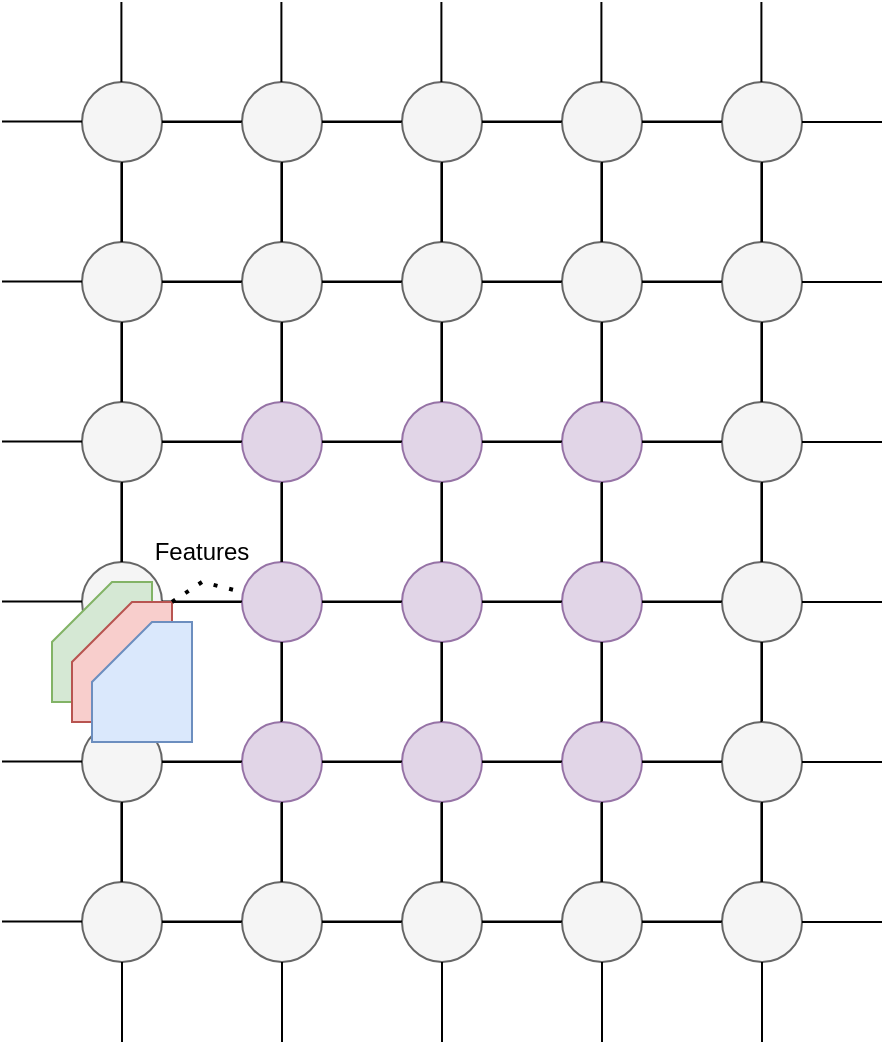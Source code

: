 <mxfile version="20.6.0" type="device"><diagram id="xL9RM4DqkW1fdUBZuZkm" name="Page-1"><mxGraphModel dx="579" dy="337" grid="1" gridSize="10" guides="1" tooltips="1" connect="1" arrows="1" fold="1" page="1" pageScale="1" pageWidth="827" pageHeight="1169" math="0" shadow="0"><root><mxCell id="0"/><mxCell id="1" parent="0"/><mxCell id="erDFAnslm-GCnfeLbw8l-1" value="" style="ellipse;whiteSpace=wrap;html=1;fillColor=#f5f5f5;fontColor=#333333;strokeColor=#666666;" vertex="1" parent="1"><mxGeometry x="280" y="360" width="40" height="40" as="geometry"/></mxCell><mxCell id="erDFAnslm-GCnfeLbw8l-7" value="" style="endArrow=none;html=1;rounded=0;exitX=1;exitY=0.5;exitDx=0;exitDy=0;entryX=0;entryY=0.5;entryDx=0;entryDy=0;" edge="1" parent="1" source="erDFAnslm-GCnfeLbw8l-1"><mxGeometry width="50" height="50" relative="1" as="geometry"><mxPoint x="330" y="390" as="sourcePoint"/><mxPoint x="360" y="380" as="targetPoint"/></mxGeometry></mxCell><mxCell id="erDFAnslm-GCnfeLbw8l-9" value="" style="endArrow=none;html=1;rounded=0;exitX=1;exitY=0.5;exitDx=0;exitDy=0;entryX=0;entryY=0.5;entryDx=0;entryDy=0;" edge="1" parent="1"><mxGeometry width="50" height="50" relative="1" as="geometry"><mxPoint x="240.0" y="379.7" as="sourcePoint"/><mxPoint x="280" y="379.7" as="targetPoint"/></mxGeometry></mxCell><mxCell id="erDFAnslm-GCnfeLbw8l-10" value="" style="endArrow=none;html=1;rounded=0;exitX=1;exitY=0.5;exitDx=0;exitDy=0;" edge="1" parent="1"><mxGeometry width="50" height="50" relative="1" as="geometry"><mxPoint x="300.0" y="400" as="sourcePoint"/><mxPoint x="300" y="440" as="targetPoint"/></mxGeometry></mxCell><mxCell id="erDFAnslm-GCnfeLbw8l-11" value="" style="endArrow=none;html=1;rounded=0;exitX=1;exitY=0.5;exitDx=0;exitDy=0;" edge="1" parent="1"><mxGeometry width="50" height="50" relative="1" as="geometry"><mxPoint x="299.7" y="320" as="sourcePoint"/><mxPoint x="299.7" y="360" as="targetPoint"/></mxGeometry></mxCell><mxCell id="erDFAnslm-GCnfeLbw8l-13" value="" style="ellipse;whiteSpace=wrap;html=1;fillColor=#e1d5e7;strokeColor=#9673a6;" vertex="1" parent="1"><mxGeometry x="360" y="360" width="40" height="40" as="geometry"/></mxCell><mxCell id="erDFAnslm-GCnfeLbw8l-14" value="" style="endArrow=none;html=1;rounded=0;exitX=1;exitY=0.5;exitDx=0;exitDy=0;entryX=0;entryY=0.5;entryDx=0;entryDy=0;" edge="1" parent="1" source="erDFAnslm-GCnfeLbw8l-13"><mxGeometry width="50" height="50" relative="1" as="geometry"><mxPoint x="410" y="390" as="sourcePoint"/><mxPoint x="440" y="380" as="targetPoint"/></mxGeometry></mxCell><mxCell id="erDFAnslm-GCnfeLbw8l-15" value="" style="endArrow=none;html=1;rounded=0;exitX=1;exitY=0.5;exitDx=0;exitDy=0;entryX=0;entryY=0.5;entryDx=0;entryDy=0;" edge="1" parent="1"><mxGeometry width="50" height="50" relative="1" as="geometry"><mxPoint x="320.0" y="379.7" as="sourcePoint"/><mxPoint x="360" y="379.7" as="targetPoint"/></mxGeometry></mxCell><mxCell id="erDFAnslm-GCnfeLbw8l-16" value="" style="endArrow=none;html=1;rounded=0;exitX=1;exitY=0.5;exitDx=0;exitDy=0;" edge="1" parent="1"><mxGeometry width="50" height="50" relative="1" as="geometry"><mxPoint x="380.0" y="400" as="sourcePoint"/><mxPoint x="380" y="440" as="targetPoint"/></mxGeometry></mxCell><mxCell id="erDFAnslm-GCnfeLbw8l-17" value="" style="endArrow=none;html=1;rounded=0;exitX=1;exitY=0.5;exitDx=0;exitDy=0;" edge="1" parent="1"><mxGeometry width="50" height="50" relative="1" as="geometry"><mxPoint x="379.7" y="320" as="sourcePoint"/><mxPoint x="379.7" y="360" as="targetPoint"/></mxGeometry></mxCell><mxCell id="erDFAnslm-GCnfeLbw8l-18" value="" style="ellipse;whiteSpace=wrap;html=1;fillColor=#e1d5e7;strokeColor=#9673a6;" vertex="1" parent="1"><mxGeometry x="440" y="360" width="40" height="40" as="geometry"/></mxCell><mxCell id="erDFAnslm-GCnfeLbw8l-19" value="" style="endArrow=none;html=1;rounded=0;exitX=1;exitY=0.5;exitDx=0;exitDy=0;entryX=0;entryY=0.5;entryDx=0;entryDy=0;" edge="1" parent="1" source="erDFAnslm-GCnfeLbw8l-18"><mxGeometry width="50" height="50" relative="1" as="geometry"><mxPoint x="490" y="390" as="sourcePoint"/><mxPoint x="520" y="380" as="targetPoint"/></mxGeometry></mxCell><mxCell id="erDFAnslm-GCnfeLbw8l-20" value="" style="endArrow=none;html=1;rounded=0;exitX=1;exitY=0.5;exitDx=0;exitDy=0;entryX=0;entryY=0.5;entryDx=0;entryDy=0;" edge="1" parent="1"><mxGeometry width="50" height="50" relative="1" as="geometry"><mxPoint x="400.0" y="379.7" as="sourcePoint"/><mxPoint x="440" y="379.7" as="targetPoint"/></mxGeometry></mxCell><mxCell id="erDFAnslm-GCnfeLbw8l-21" value="" style="endArrow=none;html=1;rounded=0;exitX=1;exitY=0.5;exitDx=0;exitDy=0;" edge="1" parent="1"><mxGeometry width="50" height="50" relative="1" as="geometry"><mxPoint x="460.0" y="400" as="sourcePoint"/><mxPoint x="460" y="440" as="targetPoint"/></mxGeometry></mxCell><mxCell id="erDFAnslm-GCnfeLbw8l-22" value="" style="endArrow=none;html=1;rounded=0;exitX=1;exitY=0.5;exitDx=0;exitDy=0;" edge="1" parent="1"><mxGeometry width="50" height="50" relative="1" as="geometry"><mxPoint x="459.7" y="320" as="sourcePoint"/><mxPoint x="459.7" y="360" as="targetPoint"/></mxGeometry></mxCell><mxCell id="erDFAnslm-GCnfeLbw8l-23" value="" style="ellipse;whiteSpace=wrap;html=1;fillColor=#e1d5e7;strokeColor=#9673a6;" vertex="1" parent="1"><mxGeometry x="520" y="360" width="40" height="40" as="geometry"/></mxCell><mxCell id="erDFAnslm-GCnfeLbw8l-24" value="" style="endArrow=none;html=1;rounded=0;exitX=1;exitY=0.5;exitDx=0;exitDy=0;entryX=0;entryY=0.5;entryDx=0;entryDy=0;" edge="1" parent="1" source="erDFAnslm-GCnfeLbw8l-23"><mxGeometry width="50" height="50" relative="1" as="geometry"><mxPoint x="570" y="390" as="sourcePoint"/><mxPoint x="600" y="380" as="targetPoint"/></mxGeometry></mxCell><mxCell id="erDFAnslm-GCnfeLbw8l-25" value="" style="endArrow=none;html=1;rounded=0;exitX=1;exitY=0.5;exitDx=0;exitDy=0;entryX=0;entryY=0.5;entryDx=0;entryDy=0;" edge="1" parent="1"><mxGeometry width="50" height="50" relative="1" as="geometry"><mxPoint x="480.0" y="379.7" as="sourcePoint"/><mxPoint x="520" y="379.7" as="targetPoint"/></mxGeometry></mxCell><mxCell id="erDFAnslm-GCnfeLbw8l-26" value="" style="endArrow=none;html=1;rounded=0;exitX=1;exitY=0.5;exitDx=0;exitDy=0;" edge="1" parent="1"><mxGeometry width="50" height="50" relative="1" as="geometry"><mxPoint x="540.0" y="400" as="sourcePoint"/><mxPoint x="540" y="440" as="targetPoint"/></mxGeometry></mxCell><mxCell id="erDFAnslm-GCnfeLbw8l-27" value="" style="endArrow=none;html=1;rounded=0;exitX=1;exitY=0.5;exitDx=0;exitDy=0;" edge="1" parent="1"><mxGeometry width="50" height="50" relative="1" as="geometry"><mxPoint x="539.7" y="320" as="sourcePoint"/><mxPoint x="539.7" y="360" as="targetPoint"/></mxGeometry></mxCell><mxCell id="erDFAnslm-GCnfeLbw8l-28" value="" style="ellipse;whiteSpace=wrap;html=1;fillColor=#f5f5f5;fontColor=#333333;strokeColor=#666666;" vertex="1" parent="1"><mxGeometry x="600" y="360" width="40" height="40" as="geometry"/></mxCell><mxCell id="erDFAnslm-GCnfeLbw8l-29" value="" style="endArrow=none;html=1;rounded=0;exitX=1;exitY=0.5;exitDx=0;exitDy=0;entryX=0;entryY=0.5;entryDx=0;entryDy=0;" edge="1" parent="1" source="erDFAnslm-GCnfeLbw8l-28"><mxGeometry width="50" height="50" relative="1" as="geometry"><mxPoint x="650" y="390" as="sourcePoint"/><mxPoint x="680" y="380" as="targetPoint"/></mxGeometry></mxCell><mxCell id="erDFAnslm-GCnfeLbw8l-30" value="" style="endArrow=none;html=1;rounded=0;exitX=1;exitY=0.5;exitDx=0;exitDy=0;entryX=0;entryY=0.5;entryDx=0;entryDy=0;" edge="1" parent="1"><mxGeometry width="50" height="50" relative="1" as="geometry"><mxPoint x="560.0" y="379.7" as="sourcePoint"/><mxPoint x="600" y="379.7" as="targetPoint"/></mxGeometry></mxCell><mxCell id="erDFAnslm-GCnfeLbw8l-31" value="" style="endArrow=none;html=1;rounded=0;exitX=1;exitY=0.5;exitDx=0;exitDy=0;" edge="1" parent="1"><mxGeometry width="50" height="50" relative="1" as="geometry"><mxPoint x="620.0" y="400" as="sourcePoint"/><mxPoint x="620" y="440" as="targetPoint"/></mxGeometry></mxCell><mxCell id="erDFAnslm-GCnfeLbw8l-32" value="" style="endArrow=none;html=1;rounded=0;exitX=1;exitY=0.5;exitDx=0;exitDy=0;" edge="1" parent="1"><mxGeometry width="50" height="50" relative="1" as="geometry"><mxPoint x="619.7" y="320" as="sourcePoint"/><mxPoint x="619.7" y="360" as="targetPoint"/></mxGeometry></mxCell><mxCell id="erDFAnslm-GCnfeLbw8l-33" value="" style="ellipse;whiteSpace=wrap;html=1;fillColor=#f5f5f5;fontColor=#333333;strokeColor=#666666;" vertex="1" parent="1"><mxGeometry x="280" y="280" width="40" height="40" as="geometry"/></mxCell><mxCell id="erDFAnslm-GCnfeLbw8l-34" value="" style="endArrow=none;html=1;rounded=0;exitX=1;exitY=0.5;exitDx=0;exitDy=0;entryX=0;entryY=0.5;entryDx=0;entryDy=0;" edge="1" parent="1" source="erDFAnslm-GCnfeLbw8l-33"><mxGeometry width="50" height="50" relative="1" as="geometry"><mxPoint x="330" y="310" as="sourcePoint"/><mxPoint x="360" y="300" as="targetPoint"/></mxGeometry></mxCell><mxCell id="erDFAnslm-GCnfeLbw8l-35" value="" style="endArrow=none;html=1;rounded=0;exitX=1;exitY=0.5;exitDx=0;exitDy=0;entryX=0;entryY=0.5;entryDx=0;entryDy=0;" edge="1" parent="1"><mxGeometry width="50" height="50" relative="1" as="geometry"><mxPoint x="240.0" y="299.7" as="sourcePoint"/><mxPoint x="280" y="299.7" as="targetPoint"/></mxGeometry></mxCell><mxCell id="erDFAnslm-GCnfeLbw8l-36" value="" style="endArrow=none;html=1;rounded=0;exitX=1;exitY=0.5;exitDx=0;exitDy=0;" edge="1" parent="1"><mxGeometry width="50" height="50" relative="1" as="geometry"><mxPoint x="300.0" y="320" as="sourcePoint"/><mxPoint x="300" y="360" as="targetPoint"/></mxGeometry></mxCell><mxCell id="erDFAnslm-GCnfeLbw8l-37" value="" style="endArrow=none;html=1;rounded=0;exitX=1;exitY=0.5;exitDx=0;exitDy=0;" edge="1" parent="1"><mxGeometry width="50" height="50" relative="1" as="geometry"><mxPoint x="299.7" y="240" as="sourcePoint"/><mxPoint x="299.7" y="280" as="targetPoint"/></mxGeometry></mxCell><mxCell id="erDFAnslm-GCnfeLbw8l-38" value="" style="ellipse;whiteSpace=wrap;html=1;fillColor=#e1d5e7;strokeColor=#9673a6;" vertex="1" parent="1"><mxGeometry x="360" y="280" width="40" height="40" as="geometry"/></mxCell><mxCell id="erDFAnslm-GCnfeLbw8l-39" value="" style="endArrow=none;html=1;rounded=0;exitX=1;exitY=0.5;exitDx=0;exitDy=0;entryX=0;entryY=0.5;entryDx=0;entryDy=0;" edge="1" parent="1" source="erDFAnslm-GCnfeLbw8l-38"><mxGeometry width="50" height="50" relative="1" as="geometry"><mxPoint x="410" y="310" as="sourcePoint"/><mxPoint x="440" y="300" as="targetPoint"/></mxGeometry></mxCell><mxCell id="erDFAnslm-GCnfeLbw8l-40" value="" style="endArrow=none;html=1;rounded=0;exitX=1;exitY=0.5;exitDx=0;exitDy=0;entryX=0;entryY=0.5;entryDx=0;entryDy=0;" edge="1" parent="1"><mxGeometry width="50" height="50" relative="1" as="geometry"><mxPoint x="320.0" y="299.7" as="sourcePoint"/><mxPoint x="360" y="299.7" as="targetPoint"/></mxGeometry></mxCell><mxCell id="erDFAnslm-GCnfeLbw8l-41" value="" style="endArrow=none;html=1;rounded=0;exitX=1;exitY=0.5;exitDx=0;exitDy=0;" edge="1" parent="1"><mxGeometry width="50" height="50" relative="1" as="geometry"><mxPoint x="380.0" y="320" as="sourcePoint"/><mxPoint x="380" y="360" as="targetPoint"/></mxGeometry></mxCell><mxCell id="erDFAnslm-GCnfeLbw8l-42" value="" style="endArrow=none;html=1;rounded=0;exitX=1;exitY=0.5;exitDx=0;exitDy=0;" edge="1" parent="1"><mxGeometry width="50" height="50" relative="1" as="geometry"><mxPoint x="379.7" y="240" as="sourcePoint"/><mxPoint x="379.7" y="280" as="targetPoint"/></mxGeometry></mxCell><mxCell id="erDFAnslm-GCnfeLbw8l-43" value="" style="ellipse;whiteSpace=wrap;html=1;fillColor=#e1d5e7;strokeColor=#9673a6;" vertex="1" parent="1"><mxGeometry x="440" y="280" width="40" height="40" as="geometry"/></mxCell><mxCell id="erDFAnslm-GCnfeLbw8l-44" value="" style="endArrow=none;html=1;rounded=0;exitX=1;exitY=0.5;exitDx=0;exitDy=0;entryX=0;entryY=0.5;entryDx=0;entryDy=0;" edge="1" parent="1" source="erDFAnslm-GCnfeLbw8l-43"><mxGeometry width="50" height="50" relative="1" as="geometry"><mxPoint x="490" y="310" as="sourcePoint"/><mxPoint x="520" y="300" as="targetPoint"/></mxGeometry></mxCell><mxCell id="erDFAnslm-GCnfeLbw8l-45" value="" style="endArrow=none;html=1;rounded=0;exitX=1;exitY=0.5;exitDx=0;exitDy=0;entryX=0;entryY=0.5;entryDx=0;entryDy=0;" edge="1" parent="1"><mxGeometry width="50" height="50" relative="1" as="geometry"><mxPoint x="400.0" y="299.7" as="sourcePoint"/><mxPoint x="440" y="299.7" as="targetPoint"/></mxGeometry></mxCell><mxCell id="erDFAnslm-GCnfeLbw8l-46" value="" style="endArrow=none;html=1;rounded=0;exitX=1;exitY=0.5;exitDx=0;exitDy=0;" edge="1" parent="1"><mxGeometry width="50" height="50" relative="1" as="geometry"><mxPoint x="460.0" y="320" as="sourcePoint"/><mxPoint x="460" y="360" as="targetPoint"/></mxGeometry></mxCell><mxCell id="erDFAnslm-GCnfeLbw8l-47" value="" style="endArrow=none;html=1;rounded=0;exitX=1;exitY=0.5;exitDx=0;exitDy=0;" edge="1" parent="1"><mxGeometry width="50" height="50" relative="1" as="geometry"><mxPoint x="459.7" y="240" as="sourcePoint"/><mxPoint x="459.7" y="280" as="targetPoint"/></mxGeometry></mxCell><mxCell id="erDFAnslm-GCnfeLbw8l-48" value="" style="ellipse;whiteSpace=wrap;html=1;fillColor=#e1d5e7;strokeColor=#9673a6;" vertex="1" parent="1"><mxGeometry x="520" y="280" width="40" height="40" as="geometry"/></mxCell><mxCell id="erDFAnslm-GCnfeLbw8l-49" value="" style="endArrow=none;html=1;rounded=0;exitX=1;exitY=0.5;exitDx=0;exitDy=0;entryX=0;entryY=0.5;entryDx=0;entryDy=0;" edge="1" parent="1" source="erDFAnslm-GCnfeLbw8l-48"><mxGeometry width="50" height="50" relative="1" as="geometry"><mxPoint x="570" y="310" as="sourcePoint"/><mxPoint x="600" y="300" as="targetPoint"/></mxGeometry></mxCell><mxCell id="erDFAnslm-GCnfeLbw8l-50" value="" style="endArrow=none;html=1;rounded=0;exitX=1;exitY=0.5;exitDx=0;exitDy=0;entryX=0;entryY=0.5;entryDx=0;entryDy=0;" edge="1" parent="1"><mxGeometry width="50" height="50" relative="1" as="geometry"><mxPoint x="480.0" y="299.7" as="sourcePoint"/><mxPoint x="520" y="299.7" as="targetPoint"/></mxGeometry></mxCell><mxCell id="erDFAnslm-GCnfeLbw8l-51" value="" style="endArrow=none;html=1;rounded=0;exitX=1;exitY=0.5;exitDx=0;exitDy=0;" edge="1" parent="1"><mxGeometry width="50" height="50" relative="1" as="geometry"><mxPoint x="540.0" y="320" as="sourcePoint"/><mxPoint x="540" y="360" as="targetPoint"/></mxGeometry></mxCell><mxCell id="erDFAnslm-GCnfeLbw8l-52" value="" style="endArrow=none;html=1;rounded=0;exitX=1;exitY=0.5;exitDx=0;exitDy=0;" edge="1" parent="1"><mxGeometry width="50" height="50" relative="1" as="geometry"><mxPoint x="539.7" y="240" as="sourcePoint"/><mxPoint x="539.7" y="280" as="targetPoint"/></mxGeometry></mxCell><mxCell id="erDFAnslm-GCnfeLbw8l-53" value="" style="ellipse;whiteSpace=wrap;html=1;fillColor=#f5f5f5;fontColor=#333333;strokeColor=#666666;" vertex="1" parent="1"><mxGeometry x="600" y="280" width="40" height="40" as="geometry"/></mxCell><mxCell id="erDFAnslm-GCnfeLbw8l-54" value="" style="endArrow=none;html=1;rounded=0;exitX=1;exitY=0.5;exitDx=0;exitDy=0;entryX=0;entryY=0.5;entryDx=0;entryDy=0;" edge="1" parent="1" source="erDFAnslm-GCnfeLbw8l-53"><mxGeometry width="50" height="50" relative="1" as="geometry"><mxPoint x="650" y="310" as="sourcePoint"/><mxPoint x="680" y="300" as="targetPoint"/></mxGeometry></mxCell><mxCell id="erDFAnslm-GCnfeLbw8l-55" value="" style="endArrow=none;html=1;rounded=0;exitX=1;exitY=0.5;exitDx=0;exitDy=0;entryX=0;entryY=0.5;entryDx=0;entryDy=0;" edge="1" parent="1"><mxGeometry width="50" height="50" relative="1" as="geometry"><mxPoint x="560.0" y="299.7" as="sourcePoint"/><mxPoint x="600" y="299.7" as="targetPoint"/></mxGeometry></mxCell><mxCell id="erDFAnslm-GCnfeLbw8l-56" value="" style="endArrow=none;html=1;rounded=0;exitX=1;exitY=0.5;exitDx=0;exitDy=0;" edge="1" parent="1"><mxGeometry width="50" height="50" relative="1" as="geometry"><mxPoint x="620.0" y="320" as="sourcePoint"/><mxPoint x="620" y="360" as="targetPoint"/></mxGeometry></mxCell><mxCell id="erDFAnslm-GCnfeLbw8l-57" value="" style="endArrow=none;html=1;rounded=0;exitX=1;exitY=0.5;exitDx=0;exitDy=0;" edge="1" parent="1"><mxGeometry width="50" height="50" relative="1" as="geometry"><mxPoint x="619.7" y="240" as="sourcePoint"/><mxPoint x="619.7" y="280" as="targetPoint"/></mxGeometry></mxCell><mxCell id="erDFAnslm-GCnfeLbw8l-107" value="" style="ellipse;whiteSpace=wrap;html=1;fillColor=#f5f5f5;fontColor=#333333;strokeColor=#666666;" vertex="1" parent="1"><mxGeometry x="280" y="200" width="40" height="40" as="geometry"/></mxCell><mxCell id="erDFAnslm-GCnfeLbw8l-108" value="" style="endArrow=none;html=1;rounded=0;exitX=1;exitY=0.5;exitDx=0;exitDy=0;entryX=0;entryY=0.5;entryDx=0;entryDy=0;" edge="1" parent="1" source="erDFAnslm-GCnfeLbw8l-107"><mxGeometry width="50" height="50" relative="1" as="geometry"><mxPoint x="330" y="230" as="sourcePoint"/><mxPoint x="360" y="220" as="targetPoint"/></mxGeometry></mxCell><mxCell id="erDFAnslm-GCnfeLbw8l-109" value="" style="endArrow=none;html=1;rounded=0;exitX=1;exitY=0.5;exitDx=0;exitDy=0;entryX=0;entryY=0.5;entryDx=0;entryDy=0;" edge="1" parent="1"><mxGeometry width="50" height="50" relative="1" as="geometry"><mxPoint x="240.0" y="219.7" as="sourcePoint"/><mxPoint x="280" y="219.7" as="targetPoint"/></mxGeometry></mxCell><mxCell id="erDFAnslm-GCnfeLbw8l-110" value="" style="endArrow=none;html=1;rounded=0;exitX=1;exitY=0.5;exitDx=0;exitDy=0;" edge="1" parent="1"><mxGeometry width="50" height="50" relative="1" as="geometry"><mxPoint x="300.0" y="240" as="sourcePoint"/><mxPoint x="300" y="280" as="targetPoint"/></mxGeometry></mxCell><mxCell id="erDFAnslm-GCnfeLbw8l-111" value="" style="endArrow=none;html=1;rounded=0;exitX=1;exitY=0.5;exitDx=0;exitDy=0;" edge="1" parent="1"><mxGeometry width="50" height="50" relative="1" as="geometry"><mxPoint x="299.7" y="160" as="sourcePoint"/><mxPoint x="299.7" y="200" as="targetPoint"/></mxGeometry></mxCell><mxCell id="erDFAnslm-GCnfeLbw8l-112" value="" style="ellipse;whiteSpace=wrap;html=1;fillColor=#f5f5f5;fontColor=#333333;strokeColor=#666666;" vertex="1" parent="1"><mxGeometry x="360" y="200" width="40" height="40" as="geometry"/></mxCell><mxCell id="erDFAnslm-GCnfeLbw8l-113" value="" style="endArrow=none;html=1;rounded=0;exitX=1;exitY=0.5;exitDx=0;exitDy=0;entryX=0;entryY=0.5;entryDx=0;entryDy=0;" edge="1" parent="1" source="erDFAnslm-GCnfeLbw8l-112"><mxGeometry width="50" height="50" relative="1" as="geometry"><mxPoint x="410" y="230" as="sourcePoint"/><mxPoint x="440" y="220" as="targetPoint"/></mxGeometry></mxCell><mxCell id="erDFAnslm-GCnfeLbw8l-114" value="" style="endArrow=none;html=1;rounded=0;exitX=1;exitY=0.5;exitDx=0;exitDy=0;entryX=0;entryY=0.5;entryDx=0;entryDy=0;" edge="1" parent="1"><mxGeometry width="50" height="50" relative="1" as="geometry"><mxPoint x="320.0" y="219.7" as="sourcePoint"/><mxPoint x="360" y="219.7" as="targetPoint"/></mxGeometry></mxCell><mxCell id="erDFAnslm-GCnfeLbw8l-115" value="" style="endArrow=none;html=1;rounded=0;exitX=1;exitY=0.5;exitDx=0;exitDy=0;" edge="1" parent="1"><mxGeometry width="50" height="50" relative="1" as="geometry"><mxPoint x="380.0" y="240" as="sourcePoint"/><mxPoint x="380" y="280" as="targetPoint"/></mxGeometry></mxCell><mxCell id="erDFAnslm-GCnfeLbw8l-116" value="" style="endArrow=none;html=1;rounded=0;exitX=1;exitY=0.5;exitDx=0;exitDy=0;" edge="1" parent="1"><mxGeometry width="50" height="50" relative="1" as="geometry"><mxPoint x="379.7" y="160" as="sourcePoint"/><mxPoint x="379.7" y="200" as="targetPoint"/></mxGeometry></mxCell><mxCell id="erDFAnslm-GCnfeLbw8l-117" value="" style="ellipse;whiteSpace=wrap;html=1;fillColor=#f5f5f5;fontColor=#333333;strokeColor=#666666;" vertex="1" parent="1"><mxGeometry x="440" y="200" width="40" height="40" as="geometry"/></mxCell><mxCell id="erDFAnslm-GCnfeLbw8l-118" value="" style="endArrow=none;html=1;rounded=0;exitX=1;exitY=0.5;exitDx=0;exitDy=0;entryX=0;entryY=0.5;entryDx=0;entryDy=0;" edge="1" parent="1" source="erDFAnslm-GCnfeLbw8l-117"><mxGeometry width="50" height="50" relative="1" as="geometry"><mxPoint x="490" y="230" as="sourcePoint"/><mxPoint x="520" y="220" as="targetPoint"/></mxGeometry></mxCell><mxCell id="erDFAnslm-GCnfeLbw8l-119" value="" style="endArrow=none;html=1;rounded=0;exitX=1;exitY=0.5;exitDx=0;exitDy=0;entryX=0;entryY=0.5;entryDx=0;entryDy=0;" edge="1" parent="1"><mxGeometry width="50" height="50" relative="1" as="geometry"><mxPoint x="400.0" y="219.7" as="sourcePoint"/><mxPoint x="440" y="219.7" as="targetPoint"/></mxGeometry></mxCell><mxCell id="erDFAnslm-GCnfeLbw8l-120" value="" style="endArrow=none;html=1;rounded=0;exitX=1;exitY=0.5;exitDx=0;exitDy=0;" edge="1" parent="1"><mxGeometry width="50" height="50" relative="1" as="geometry"><mxPoint x="460.0" y="240" as="sourcePoint"/><mxPoint x="460" y="280" as="targetPoint"/></mxGeometry></mxCell><mxCell id="erDFAnslm-GCnfeLbw8l-121" value="" style="endArrow=none;html=1;rounded=0;exitX=1;exitY=0.5;exitDx=0;exitDy=0;" edge="1" parent="1"><mxGeometry width="50" height="50" relative="1" as="geometry"><mxPoint x="459.7" y="160" as="sourcePoint"/><mxPoint x="459.7" y="200" as="targetPoint"/></mxGeometry></mxCell><mxCell id="erDFAnslm-GCnfeLbw8l-122" value="" style="ellipse;whiteSpace=wrap;html=1;fillColor=#f5f5f5;fontColor=#333333;strokeColor=#666666;" vertex="1" parent="1"><mxGeometry x="520" y="200" width="40" height="40" as="geometry"/></mxCell><mxCell id="erDFAnslm-GCnfeLbw8l-123" value="" style="endArrow=none;html=1;rounded=0;exitX=1;exitY=0.5;exitDx=0;exitDy=0;entryX=0;entryY=0.5;entryDx=0;entryDy=0;" edge="1" parent="1" source="erDFAnslm-GCnfeLbw8l-122"><mxGeometry width="50" height="50" relative="1" as="geometry"><mxPoint x="570" y="230" as="sourcePoint"/><mxPoint x="600" y="220" as="targetPoint"/></mxGeometry></mxCell><mxCell id="erDFAnslm-GCnfeLbw8l-124" value="" style="endArrow=none;html=1;rounded=0;exitX=1;exitY=0.5;exitDx=0;exitDy=0;entryX=0;entryY=0.5;entryDx=0;entryDy=0;" edge="1" parent="1"><mxGeometry width="50" height="50" relative="1" as="geometry"><mxPoint x="480.0" y="219.7" as="sourcePoint"/><mxPoint x="520" y="219.7" as="targetPoint"/></mxGeometry></mxCell><mxCell id="erDFAnslm-GCnfeLbw8l-125" value="" style="endArrow=none;html=1;rounded=0;exitX=1;exitY=0.5;exitDx=0;exitDy=0;" edge="1" parent="1"><mxGeometry width="50" height="50" relative="1" as="geometry"><mxPoint x="540.0" y="240" as="sourcePoint"/><mxPoint x="540" y="280" as="targetPoint"/></mxGeometry></mxCell><mxCell id="erDFAnslm-GCnfeLbw8l-126" value="" style="endArrow=none;html=1;rounded=0;exitX=1;exitY=0.5;exitDx=0;exitDy=0;" edge="1" parent="1"><mxGeometry width="50" height="50" relative="1" as="geometry"><mxPoint x="539.7" y="160" as="sourcePoint"/><mxPoint x="539.7" y="200" as="targetPoint"/></mxGeometry></mxCell><mxCell id="erDFAnslm-GCnfeLbw8l-127" value="" style="ellipse;whiteSpace=wrap;html=1;fillColor=#f5f5f5;fontColor=#333333;strokeColor=#666666;" vertex="1" parent="1"><mxGeometry x="600" y="200" width="40" height="40" as="geometry"/></mxCell><mxCell id="erDFAnslm-GCnfeLbw8l-128" value="" style="endArrow=none;html=1;rounded=0;exitX=1;exitY=0.5;exitDx=0;exitDy=0;entryX=0;entryY=0.5;entryDx=0;entryDy=0;" edge="1" parent="1" source="erDFAnslm-GCnfeLbw8l-127"><mxGeometry width="50" height="50" relative="1" as="geometry"><mxPoint x="650" y="230" as="sourcePoint"/><mxPoint x="680" y="220" as="targetPoint"/></mxGeometry></mxCell><mxCell id="erDFAnslm-GCnfeLbw8l-129" value="" style="endArrow=none;html=1;rounded=0;exitX=1;exitY=0.5;exitDx=0;exitDy=0;entryX=0;entryY=0.5;entryDx=0;entryDy=0;" edge="1" parent="1"><mxGeometry width="50" height="50" relative="1" as="geometry"><mxPoint x="560.0" y="219.7" as="sourcePoint"/><mxPoint x="600" y="219.7" as="targetPoint"/></mxGeometry></mxCell><mxCell id="erDFAnslm-GCnfeLbw8l-130" value="" style="endArrow=none;html=1;rounded=0;exitX=1;exitY=0.5;exitDx=0;exitDy=0;" edge="1" parent="1"><mxGeometry width="50" height="50" relative="1" as="geometry"><mxPoint x="620.0" y="240" as="sourcePoint"/><mxPoint x="620" y="280" as="targetPoint"/></mxGeometry></mxCell><mxCell id="erDFAnslm-GCnfeLbw8l-131" value="" style="endArrow=none;html=1;rounded=0;exitX=1;exitY=0.5;exitDx=0;exitDy=0;" edge="1" parent="1"><mxGeometry width="50" height="50" relative="1" as="geometry"><mxPoint x="619.7" y="160" as="sourcePoint"/><mxPoint x="619.7" y="200" as="targetPoint"/></mxGeometry></mxCell><mxCell id="erDFAnslm-GCnfeLbw8l-132" value="" style="ellipse;whiteSpace=wrap;html=1;fillColor=#f5f5f5;fontColor=#333333;strokeColor=#666666;" vertex="1" parent="1"><mxGeometry x="280" y="120" width="40" height="40" as="geometry"/></mxCell><mxCell id="erDFAnslm-GCnfeLbw8l-133" value="" style="endArrow=none;html=1;rounded=0;exitX=1;exitY=0.5;exitDx=0;exitDy=0;entryX=0;entryY=0.5;entryDx=0;entryDy=0;" edge="1" parent="1" source="erDFAnslm-GCnfeLbw8l-132"><mxGeometry width="50" height="50" relative="1" as="geometry"><mxPoint x="330" y="150" as="sourcePoint"/><mxPoint x="360" y="140" as="targetPoint"/></mxGeometry></mxCell><mxCell id="erDFAnslm-GCnfeLbw8l-134" value="" style="endArrow=none;html=1;rounded=0;exitX=1;exitY=0.5;exitDx=0;exitDy=0;entryX=0;entryY=0.5;entryDx=0;entryDy=0;" edge="1" parent="1"><mxGeometry width="50" height="50" relative="1" as="geometry"><mxPoint x="240.0" y="139.7" as="sourcePoint"/><mxPoint x="280" y="139.7" as="targetPoint"/></mxGeometry></mxCell><mxCell id="erDFAnslm-GCnfeLbw8l-135" value="" style="endArrow=none;html=1;rounded=0;exitX=1;exitY=0.5;exitDx=0;exitDy=0;" edge="1" parent="1"><mxGeometry width="50" height="50" relative="1" as="geometry"><mxPoint x="300.0" y="160" as="sourcePoint"/><mxPoint x="300" y="200" as="targetPoint"/></mxGeometry></mxCell><mxCell id="erDFAnslm-GCnfeLbw8l-136" value="" style="endArrow=none;html=1;rounded=0;exitX=1;exitY=0.5;exitDx=0;exitDy=0;" edge="1" parent="1"><mxGeometry width="50" height="50" relative="1" as="geometry"><mxPoint x="299.7" y="80" as="sourcePoint"/><mxPoint x="299.7" y="120" as="targetPoint"/></mxGeometry></mxCell><mxCell id="erDFAnslm-GCnfeLbw8l-137" value="" style="ellipse;whiteSpace=wrap;html=1;fillColor=#f5f5f5;fontColor=#333333;strokeColor=#666666;" vertex="1" parent="1"><mxGeometry x="360" y="120" width="40" height="40" as="geometry"/></mxCell><mxCell id="erDFAnslm-GCnfeLbw8l-138" value="" style="endArrow=none;html=1;rounded=0;exitX=1;exitY=0.5;exitDx=0;exitDy=0;entryX=0;entryY=0.5;entryDx=0;entryDy=0;" edge="1" parent="1" source="erDFAnslm-GCnfeLbw8l-137"><mxGeometry width="50" height="50" relative="1" as="geometry"><mxPoint x="410" y="150" as="sourcePoint"/><mxPoint x="440" y="140" as="targetPoint"/></mxGeometry></mxCell><mxCell id="erDFAnslm-GCnfeLbw8l-139" value="" style="endArrow=none;html=1;rounded=0;exitX=1;exitY=0.5;exitDx=0;exitDy=0;entryX=0;entryY=0.5;entryDx=0;entryDy=0;" edge="1" parent="1"><mxGeometry width="50" height="50" relative="1" as="geometry"><mxPoint x="320.0" y="139.7" as="sourcePoint"/><mxPoint x="360" y="139.7" as="targetPoint"/></mxGeometry></mxCell><mxCell id="erDFAnslm-GCnfeLbw8l-140" value="" style="endArrow=none;html=1;rounded=0;exitX=1;exitY=0.5;exitDx=0;exitDy=0;" edge="1" parent="1"><mxGeometry width="50" height="50" relative="1" as="geometry"><mxPoint x="380.0" y="160" as="sourcePoint"/><mxPoint x="380" y="200" as="targetPoint"/></mxGeometry></mxCell><mxCell id="erDFAnslm-GCnfeLbw8l-141" value="" style="endArrow=none;html=1;rounded=0;exitX=1;exitY=0.5;exitDx=0;exitDy=0;" edge="1" parent="1"><mxGeometry width="50" height="50" relative="1" as="geometry"><mxPoint x="379.7" y="80" as="sourcePoint"/><mxPoint x="379.7" y="120" as="targetPoint"/></mxGeometry></mxCell><mxCell id="erDFAnslm-GCnfeLbw8l-142" value="" style="ellipse;whiteSpace=wrap;html=1;fillColor=#f5f5f5;fontColor=#333333;strokeColor=#666666;" vertex="1" parent="1"><mxGeometry x="440" y="120" width="40" height="40" as="geometry"/></mxCell><mxCell id="erDFAnslm-GCnfeLbw8l-143" value="" style="endArrow=none;html=1;rounded=0;exitX=1;exitY=0.5;exitDx=0;exitDy=0;entryX=0;entryY=0.5;entryDx=0;entryDy=0;" edge="1" parent="1" source="erDFAnslm-GCnfeLbw8l-142"><mxGeometry width="50" height="50" relative="1" as="geometry"><mxPoint x="490" y="150" as="sourcePoint"/><mxPoint x="520" y="140" as="targetPoint"/></mxGeometry></mxCell><mxCell id="erDFAnslm-GCnfeLbw8l-144" value="" style="endArrow=none;html=1;rounded=0;exitX=1;exitY=0.5;exitDx=0;exitDy=0;entryX=0;entryY=0.5;entryDx=0;entryDy=0;" edge="1" parent="1"><mxGeometry width="50" height="50" relative="1" as="geometry"><mxPoint x="400.0" y="139.7" as="sourcePoint"/><mxPoint x="440" y="139.7" as="targetPoint"/></mxGeometry></mxCell><mxCell id="erDFAnslm-GCnfeLbw8l-145" value="" style="endArrow=none;html=1;rounded=0;exitX=1;exitY=0.5;exitDx=0;exitDy=0;" edge="1" parent="1"><mxGeometry width="50" height="50" relative="1" as="geometry"><mxPoint x="460.0" y="160" as="sourcePoint"/><mxPoint x="460" y="200" as="targetPoint"/></mxGeometry></mxCell><mxCell id="erDFAnslm-GCnfeLbw8l-146" value="" style="endArrow=none;html=1;rounded=0;exitX=1;exitY=0.5;exitDx=0;exitDy=0;" edge="1" parent="1"><mxGeometry width="50" height="50" relative="1" as="geometry"><mxPoint x="459.7" y="80" as="sourcePoint"/><mxPoint x="459.7" y="120" as="targetPoint"/></mxGeometry></mxCell><mxCell id="erDFAnslm-GCnfeLbw8l-147" value="" style="ellipse;whiteSpace=wrap;html=1;fillColor=#f5f5f5;fontColor=#333333;strokeColor=#666666;" vertex="1" parent="1"><mxGeometry x="520" y="120" width="40" height="40" as="geometry"/></mxCell><mxCell id="erDFAnslm-GCnfeLbw8l-148" value="" style="endArrow=none;html=1;rounded=0;exitX=1;exitY=0.5;exitDx=0;exitDy=0;entryX=0;entryY=0.5;entryDx=0;entryDy=0;" edge="1" parent="1" source="erDFAnslm-GCnfeLbw8l-147"><mxGeometry width="50" height="50" relative="1" as="geometry"><mxPoint x="570" y="150" as="sourcePoint"/><mxPoint x="600" y="140" as="targetPoint"/></mxGeometry></mxCell><mxCell id="erDFAnslm-GCnfeLbw8l-149" value="" style="endArrow=none;html=1;rounded=0;exitX=1;exitY=0.5;exitDx=0;exitDy=0;entryX=0;entryY=0.5;entryDx=0;entryDy=0;" edge="1" parent="1"><mxGeometry width="50" height="50" relative="1" as="geometry"><mxPoint x="480.0" y="139.7" as="sourcePoint"/><mxPoint x="520" y="139.7" as="targetPoint"/></mxGeometry></mxCell><mxCell id="erDFAnslm-GCnfeLbw8l-150" value="" style="endArrow=none;html=1;rounded=0;exitX=1;exitY=0.5;exitDx=0;exitDy=0;" edge="1" parent="1"><mxGeometry width="50" height="50" relative="1" as="geometry"><mxPoint x="540.0" y="160" as="sourcePoint"/><mxPoint x="540" y="200" as="targetPoint"/></mxGeometry></mxCell><mxCell id="erDFAnslm-GCnfeLbw8l-151" value="" style="endArrow=none;html=1;rounded=0;exitX=1;exitY=0.5;exitDx=0;exitDy=0;" edge="1" parent="1"><mxGeometry width="50" height="50" relative="1" as="geometry"><mxPoint x="539.7" y="80" as="sourcePoint"/><mxPoint x="539.7" y="120" as="targetPoint"/></mxGeometry></mxCell><mxCell id="erDFAnslm-GCnfeLbw8l-152" value="" style="ellipse;whiteSpace=wrap;html=1;fillColor=#f5f5f5;fontColor=#333333;strokeColor=#666666;" vertex="1" parent="1"><mxGeometry x="600" y="120" width="40" height="40" as="geometry"/></mxCell><mxCell id="erDFAnslm-GCnfeLbw8l-153" value="" style="endArrow=none;html=1;rounded=0;exitX=1;exitY=0.5;exitDx=0;exitDy=0;entryX=0;entryY=0.5;entryDx=0;entryDy=0;" edge="1" parent="1" source="erDFAnslm-GCnfeLbw8l-152"><mxGeometry width="50" height="50" relative="1" as="geometry"><mxPoint x="650" y="150" as="sourcePoint"/><mxPoint x="680" y="140" as="targetPoint"/></mxGeometry></mxCell><mxCell id="erDFAnslm-GCnfeLbw8l-154" value="" style="endArrow=none;html=1;rounded=0;exitX=1;exitY=0.5;exitDx=0;exitDy=0;entryX=0;entryY=0.5;entryDx=0;entryDy=0;" edge="1" parent="1"><mxGeometry width="50" height="50" relative="1" as="geometry"><mxPoint x="560.0" y="139.7" as="sourcePoint"/><mxPoint x="600" y="139.7" as="targetPoint"/></mxGeometry></mxCell><mxCell id="erDFAnslm-GCnfeLbw8l-155" value="" style="endArrow=none;html=1;rounded=0;exitX=1;exitY=0.5;exitDx=0;exitDy=0;" edge="1" parent="1"><mxGeometry width="50" height="50" relative="1" as="geometry"><mxPoint x="620.0" y="160" as="sourcePoint"/><mxPoint x="620" y="200" as="targetPoint"/></mxGeometry></mxCell><mxCell id="erDFAnslm-GCnfeLbw8l-156" value="" style="endArrow=none;html=1;rounded=0;exitX=1;exitY=0.5;exitDx=0;exitDy=0;" edge="1" parent="1"><mxGeometry width="50" height="50" relative="1" as="geometry"><mxPoint x="619.7" y="80" as="sourcePoint"/><mxPoint x="619.7" y="120" as="targetPoint"/></mxGeometry></mxCell><mxCell id="erDFAnslm-GCnfeLbw8l-157" value="" style="ellipse;whiteSpace=wrap;html=1;fillColor=#f5f5f5;fontColor=#333333;strokeColor=#666666;" vertex="1" parent="1"><mxGeometry x="280" y="520" width="40" height="40" as="geometry"/></mxCell><mxCell id="erDFAnslm-GCnfeLbw8l-158" value="" style="endArrow=none;html=1;rounded=0;exitX=1;exitY=0.5;exitDx=0;exitDy=0;entryX=0;entryY=0.5;entryDx=0;entryDy=0;" edge="1" parent="1" source="erDFAnslm-GCnfeLbw8l-157"><mxGeometry width="50" height="50" relative="1" as="geometry"><mxPoint x="330" y="550" as="sourcePoint"/><mxPoint x="360" y="540" as="targetPoint"/></mxGeometry></mxCell><mxCell id="erDFAnslm-GCnfeLbw8l-159" value="" style="endArrow=none;html=1;rounded=0;exitX=1;exitY=0.5;exitDx=0;exitDy=0;entryX=0;entryY=0.5;entryDx=0;entryDy=0;" edge="1" parent="1"><mxGeometry width="50" height="50" relative="1" as="geometry"><mxPoint x="240.0" y="539.7" as="sourcePoint"/><mxPoint x="280" y="539.7" as="targetPoint"/></mxGeometry></mxCell><mxCell id="erDFAnslm-GCnfeLbw8l-160" value="" style="endArrow=none;html=1;rounded=0;exitX=1;exitY=0.5;exitDx=0;exitDy=0;" edge="1" parent="1"><mxGeometry width="50" height="50" relative="1" as="geometry"><mxPoint x="300.0" y="560" as="sourcePoint"/><mxPoint x="300" y="600" as="targetPoint"/></mxGeometry></mxCell><mxCell id="erDFAnslm-GCnfeLbw8l-161" value="" style="endArrow=none;html=1;rounded=0;exitX=1;exitY=0.5;exitDx=0;exitDy=0;" edge="1" parent="1"><mxGeometry width="50" height="50" relative="1" as="geometry"><mxPoint x="299.7" y="480" as="sourcePoint"/><mxPoint x="299.7" y="520" as="targetPoint"/></mxGeometry></mxCell><mxCell id="erDFAnslm-GCnfeLbw8l-162" value="" style="ellipse;whiteSpace=wrap;html=1;fillColor=#f5f5f5;fontColor=#333333;strokeColor=#666666;" vertex="1" parent="1"><mxGeometry x="360" y="520" width="40" height="40" as="geometry"/></mxCell><mxCell id="erDFAnslm-GCnfeLbw8l-163" value="" style="endArrow=none;html=1;rounded=0;exitX=1;exitY=0.5;exitDx=0;exitDy=0;entryX=0;entryY=0.5;entryDx=0;entryDy=0;" edge="1" parent="1" source="erDFAnslm-GCnfeLbw8l-162"><mxGeometry width="50" height="50" relative="1" as="geometry"><mxPoint x="410" y="550" as="sourcePoint"/><mxPoint x="440" y="540" as="targetPoint"/></mxGeometry></mxCell><mxCell id="erDFAnslm-GCnfeLbw8l-164" value="" style="endArrow=none;html=1;rounded=0;exitX=1;exitY=0.5;exitDx=0;exitDy=0;entryX=0;entryY=0.5;entryDx=0;entryDy=0;" edge="1" parent="1"><mxGeometry width="50" height="50" relative="1" as="geometry"><mxPoint x="320.0" y="539.7" as="sourcePoint"/><mxPoint x="360" y="539.7" as="targetPoint"/></mxGeometry></mxCell><mxCell id="erDFAnslm-GCnfeLbw8l-165" value="" style="endArrow=none;html=1;rounded=0;exitX=1;exitY=0.5;exitDx=0;exitDy=0;" edge="1" parent="1"><mxGeometry width="50" height="50" relative="1" as="geometry"><mxPoint x="380.0" y="560" as="sourcePoint"/><mxPoint x="380" y="600" as="targetPoint"/></mxGeometry></mxCell><mxCell id="erDFAnslm-GCnfeLbw8l-166" value="" style="endArrow=none;html=1;rounded=0;exitX=1;exitY=0.5;exitDx=0;exitDy=0;" edge="1" parent="1"><mxGeometry width="50" height="50" relative="1" as="geometry"><mxPoint x="379.7" y="480" as="sourcePoint"/><mxPoint x="379.7" y="520" as="targetPoint"/></mxGeometry></mxCell><mxCell id="erDFAnslm-GCnfeLbw8l-167" value="" style="ellipse;whiteSpace=wrap;html=1;fillColor=#f5f5f5;fontColor=#333333;strokeColor=#666666;" vertex="1" parent="1"><mxGeometry x="440" y="520" width="40" height="40" as="geometry"/></mxCell><mxCell id="erDFAnslm-GCnfeLbw8l-168" value="" style="endArrow=none;html=1;rounded=0;exitX=1;exitY=0.5;exitDx=0;exitDy=0;entryX=0;entryY=0.5;entryDx=0;entryDy=0;" edge="1" parent="1" source="erDFAnslm-GCnfeLbw8l-167"><mxGeometry width="50" height="50" relative="1" as="geometry"><mxPoint x="490" y="550" as="sourcePoint"/><mxPoint x="520" y="540" as="targetPoint"/></mxGeometry></mxCell><mxCell id="erDFAnslm-GCnfeLbw8l-169" value="" style="endArrow=none;html=1;rounded=0;exitX=1;exitY=0.5;exitDx=0;exitDy=0;entryX=0;entryY=0.5;entryDx=0;entryDy=0;" edge="1" parent="1"><mxGeometry width="50" height="50" relative="1" as="geometry"><mxPoint x="400.0" y="539.7" as="sourcePoint"/><mxPoint x="440" y="539.7" as="targetPoint"/></mxGeometry></mxCell><mxCell id="erDFAnslm-GCnfeLbw8l-170" value="" style="endArrow=none;html=1;rounded=0;exitX=1;exitY=0.5;exitDx=0;exitDy=0;" edge="1" parent="1"><mxGeometry width="50" height="50" relative="1" as="geometry"><mxPoint x="460.0" y="560" as="sourcePoint"/><mxPoint x="460" y="600" as="targetPoint"/></mxGeometry></mxCell><mxCell id="erDFAnslm-GCnfeLbw8l-171" value="" style="endArrow=none;html=1;rounded=0;exitX=1;exitY=0.5;exitDx=0;exitDy=0;" edge="1" parent="1"><mxGeometry width="50" height="50" relative="1" as="geometry"><mxPoint x="459.7" y="480" as="sourcePoint"/><mxPoint x="459.7" y="520" as="targetPoint"/></mxGeometry></mxCell><mxCell id="erDFAnslm-GCnfeLbw8l-172" value="" style="ellipse;whiteSpace=wrap;html=1;fillColor=#f5f5f5;fontColor=#333333;strokeColor=#666666;" vertex="1" parent="1"><mxGeometry x="520" y="520" width="40" height="40" as="geometry"/></mxCell><mxCell id="erDFAnslm-GCnfeLbw8l-173" value="" style="endArrow=none;html=1;rounded=0;exitX=1;exitY=0.5;exitDx=0;exitDy=0;entryX=0;entryY=0.5;entryDx=0;entryDy=0;" edge="1" parent="1" source="erDFAnslm-GCnfeLbw8l-172"><mxGeometry width="50" height="50" relative="1" as="geometry"><mxPoint x="570" y="550" as="sourcePoint"/><mxPoint x="600" y="540" as="targetPoint"/></mxGeometry></mxCell><mxCell id="erDFAnslm-GCnfeLbw8l-174" value="" style="endArrow=none;html=1;rounded=0;exitX=1;exitY=0.5;exitDx=0;exitDy=0;entryX=0;entryY=0.5;entryDx=0;entryDy=0;" edge="1" parent="1"><mxGeometry width="50" height="50" relative="1" as="geometry"><mxPoint x="480.0" y="539.7" as="sourcePoint"/><mxPoint x="520" y="539.7" as="targetPoint"/></mxGeometry></mxCell><mxCell id="erDFAnslm-GCnfeLbw8l-175" value="" style="endArrow=none;html=1;rounded=0;exitX=1;exitY=0.5;exitDx=0;exitDy=0;" edge="1" parent="1"><mxGeometry width="50" height="50" relative="1" as="geometry"><mxPoint x="540.0" y="560" as="sourcePoint"/><mxPoint x="540" y="600" as="targetPoint"/></mxGeometry></mxCell><mxCell id="erDFAnslm-GCnfeLbw8l-176" value="" style="endArrow=none;html=1;rounded=0;exitX=1;exitY=0.5;exitDx=0;exitDy=0;" edge="1" parent="1"><mxGeometry width="50" height="50" relative="1" as="geometry"><mxPoint x="539.7" y="480" as="sourcePoint"/><mxPoint x="539.7" y="520" as="targetPoint"/></mxGeometry></mxCell><mxCell id="erDFAnslm-GCnfeLbw8l-177" value="" style="ellipse;whiteSpace=wrap;html=1;fillColor=#f5f5f5;fontColor=#333333;strokeColor=#666666;" vertex="1" parent="1"><mxGeometry x="600" y="520" width="40" height="40" as="geometry"/></mxCell><mxCell id="erDFAnslm-GCnfeLbw8l-178" value="" style="endArrow=none;html=1;rounded=0;exitX=1;exitY=0.5;exitDx=0;exitDy=0;entryX=0;entryY=0.5;entryDx=0;entryDy=0;" edge="1" parent="1" source="erDFAnslm-GCnfeLbw8l-177"><mxGeometry width="50" height="50" relative="1" as="geometry"><mxPoint x="650" y="550" as="sourcePoint"/><mxPoint x="680" y="540" as="targetPoint"/></mxGeometry></mxCell><mxCell id="erDFAnslm-GCnfeLbw8l-179" value="" style="endArrow=none;html=1;rounded=0;exitX=1;exitY=0.5;exitDx=0;exitDy=0;entryX=0;entryY=0.5;entryDx=0;entryDy=0;" edge="1" parent="1"><mxGeometry width="50" height="50" relative="1" as="geometry"><mxPoint x="560.0" y="539.7" as="sourcePoint"/><mxPoint x="600" y="539.7" as="targetPoint"/></mxGeometry></mxCell><mxCell id="erDFAnslm-GCnfeLbw8l-180" value="" style="endArrow=none;html=1;rounded=0;exitX=1;exitY=0.5;exitDx=0;exitDy=0;" edge="1" parent="1"><mxGeometry width="50" height="50" relative="1" as="geometry"><mxPoint x="620.0" y="560" as="sourcePoint"/><mxPoint x="620" y="600" as="targetPoint"/></mxGeometry></mxCell><mxCell id="erDFAnslm-GCnfeLbw8l-181" value="" style="endArrow=none;html=1;rounded=0;exitX=1;exitY=0.5;exitDx=0;exitDy=0;" edge="1" parent="1"><mxGeometry width="50" height="50" relative="1" as="geometry"><mxPoint x="619.7" y="480" as="sourcePoint"/><mxPoint x="619.7" y="520" as="targetPoint"/></mxGeometry></mxCell><mxCell id="erDFAnslm-GCnfeLbw8l-182" value="" style="ellipse;whiteSpace=wrap;html=1;fillColor=#f5f5f5;fontColor=#333333;strokeColor=#666666;" vertex="1" parent="1"><mxGeometry x="280" y="440" width="40" height="40" as="geometry"/></mxCell><mxCell id="erDFAnslm-GCnfeLbw8l-183" value="" style="endArrow=none;html=1;rounded=0;exitX=1;exitY=0.5;exitDx=0;exitDy=0;entryX=0;entryY=0.5;entryDx=0;entryDy=0;" edge="1" parent="1" source="erDFAnslm-GCnfeLbw8l-182"><mxGeometry width="50" height="50" relative="1" as="geometry"><mxPoint x="330" y="470" as="sourcePoint"/><mxPoint x="360" y="460" as="targetPoint"/></mxGeometry></mxCell><mxCell id="erDFAnslm-GCnfeLbw8l-184" value="" style="endArrow=none;html=1;rounded=0;exitX=1;exitY=0.5;exitDx=0;exitDy=0;entryX=0;entryY=0.5;entryDx=0;entryDy=0;" edge="1" parent="1"><mxGeometry width="50" height="50" relative="1" as="geometry"><mxPoint x="240.0" y="459.7" as="sourcePoint"/><mxPoint x="280" y="459.7" as="targetPoint"/></mxGeometry></mxCell><mxCell id="erDFAnslm-GCnfeLbw8l-185" value="" style="endArrow=none;html=1;rounded=0;exitX=1;exitY=0.5;exitDx=0;exitDy=0;" edge="1" parent="1"><mxGeometry width="50" height="50" relative="1" as="geometry"><mxPoint x="300.0" y="480" as="sourcePoint"/><mxPoint x="300" y="520" as="targetPoint"/></mxGeometry></mxCell><mxCell id="erDFAnslm-GCnfeLbw8l-186" value="" style="endArrow=none;html=1;rounded=0;exitX=1;exitY=0.5;exitDx=0;exitDy=0;" edge="1" parent="1"><mxGeometry width="50" height="50" relative="1" as="geometry"><mxPoint x="299.7" y="400" as="sourcePoint"/><mxPoint x="299.7" y="440" as="targetPoint"/></mxGeometry></mxCell><mxCell id="erDFAnslm-GCnfeLbw8l-187" value="" style="ellipse;whiteSpace=wrap;html=1;fillColor=#e1d5e7;strokeColor=#9673a6;" vertex="1" parent="1"><mxGeometry x="360" y="440" width="40" height="40" as="geometry"/></mxCell><mxCell id="erDFAnslm-GCnfeLbw8l-188" value="" style="endArrow=none;html=1;rounded=0;exitX=1;exitY=0.5;exitDx=0;exitDy=0;entryX=0;entryY=0.5;entryDx=0;entryDy=0;" edge="1" parent="1" source="erDFAnslm-GCnfeLbw8l-187"><mxGeometry width="50" height="50" relative="1" as="geometry"><mxPoint x="410" y="470" as="sourcePoint"/><mxPoint x="440" y="460" as="targetPoint"/></mxGeometry></mxCell><mxCell id="erDFAnslm-GCnfeLbw8l-189" value="" style="endArrow=none;html=1;rounded=0;exitX=1;exitY=0.5;exitDx=0;exitDy=0;entryX=0;entryY=0.5;entryDx=0;entryDy=0;" edge="1" parent="1"><mxGeometry width="50" height="50" relative="1" as="geometry"><mxPoint x="320.0" y="459.7" as="sourcePoint"/><mxPoint x="360" y="459.7" as="targetPoint"/></mxGeometry></mxCell><mxCell id="erDFAnslm-GCnfeLbw8l-190" value="" style="endArrow=none;html=1;rounded=0;exitX=1;exitY=0.5;exitDx=0;exitDy=0;" edge="1" parent="1"><mxGeometry width="50" height="50" relative="1" as="geometry"><mxPoint x="380.0" y="480" as="sourcePoint"/><mxPoint x="380" y="520" as="targetPoint"/></mxGeometry></mxCell><mxCell id="erDFAnslm-GCnfeLbw8l-191" value="" style="endArrow=none;html=1;rounded=0;exitX=1;exitY=0.5;exitDx=0;exitDy=0;" edge="1" parent="1"><mxGeometry width="50" height="50" relative="1" as="geometry"><mxPoint x="379.7" y="400" as="sourcePoint"/><mxPoint x="379.7" y="440" as="targetPoint"/></mxGeometry></mxCell><mxCell id="erDFAnslm-GCnfeLbw8l-192" value="" style="ellipse;whiteSpace=wrap;html=1;fillColor=#e1d5e7;strokeColor=#9673a6;" vertex="1" parent="1"><mxGeometry x="440" y="440" width="40" height="40" as="geometry"/></mxCell><mxCell id="erDFAnslm-GCnfeLbw8l-193" value="" style="endArrow=none;html=1;rounded=0;exitX=1;exitY=0.5;exitDx=0;exitDy=0;entryX=0;entryY=0.5;entryDx=0;entryDy=0;" edge="1" parent="1" source="erDFAnslm-GCnfeLbw8l-192"><mxGeometry width="50" height="50" relative="1" as="geometry"><mxPoint x="490" y="470" as="sourcePoint"/><mxPoint x="520" y="460" as="targetPoint"/></mxGeometry></mxCell><mxCell id="erDFAnslm-GCnfeLbw8l-194" value="" style="endArrow=none;html=1;rounded=0;exitX=1;exitY=0.5;exitDx=0;exitDy=0;entryX=0;entryY=0.5;entryDx=0;entryDy=0;" edge="1" parent="1"><mxGeometry width="50" height="50" relative="1" as="geometry"><mxPoint x="400.0" y="459.7" as="sourcePoint"/><mxPoint x="440" y="459.7" as="targetPoint"/></mxGeometry></mxCell><mxCell id="erDFAnslm-GCnfeLbw8l-195" value="" style="endArrow=none;html=1;rounded=0;exitX=1;exitY=0.5;exitDx=0;exitDy=0;" edge="1" parent="1"><mxGeometry width="50" height="50" relative="1" as="geometry"><mxPoint x="460.0" y="480" as="sourcePoint"/><mxPoint x="460" y="520" as="targetPoint"/></mxGeometry></mxCell><mxCell id="erDFAnslm-GCnfeLbw8l-196" value="" style="endArrow=none;html=1;rounded=0;exitX=1;exitY=0.5;exitDx=0;exitDy=0;" edge="1" parent="1"><mxGeometry width="50" height="50" relative="1" as="geometry"><mxPoint x="459.7" y="400" as="sourcePoint"/><mxPoint x="459.7" y="440" as="targetPoint"/></mxGeometry></mxCell><mxCell id="erDFAnslm-GCnfeLbw8l-197" value="" style="ellipse;whiteSpace=wrap;html=1;fillColor=#e1d5e7;strokeColor=#9673a6;" vertex="1" parent="1"><mxGeometry x="520" y="440" width="40" height="40" as="geometry"/></mxCell><mxCell id="erDFAnslm-GCnfeLbw8l-198" value="" style="endArrow=none;html=1;rounded=0;exitX=1;exitY=0.5;exitDx=0;exitDy=0;entryX=0;entryY=0.5;entryDx=0;entryDy=0;" edge="1" parent="1" source="erDFAnslm-GCnfeLbw8l-197"><mxGeometry width="50" height="50" relative="1" as="geometry"><mxPoint x="570" y="470" as="sourcePoint"/><mxPoint x="600" y="460" as="targetPoint"/></mxGeometry></mxCell><mxCell id="erDFAnslm-GCnfeLbw8l-199" value="" style="endArrow=none;html=1;rounded=0;exitX=1;exitY=0.5;exitDx=0;exitDy=0;entryX=0;entryY=0.5;entryDx=0;entryDy=0;" edge="1" parent="1"><mxGeometry width="50" height="50" relative="1" as="geometry"><mxPoint x="480.0" y="459.7" as="sourcePoint"/><mxPoint x="520" y="459.7" as="targetPoint"/></mxGeometry></mxCell><mxCell id="erDFAnslm-GCnfeLbw8l-200" value="" style="endArrow=none;html=1;rounded=0;exitX=1;exitY=0.5;exitDx=0;exitDy=0;" edge="1" parent="1"><mxGeometry width="50" height="50" relative="1" as="geometry"><mxPoint x="540.0" y="480" as="sourcePoint"/><mxPoint x="540" y="520" as="targetPoint"/></mxGeometry></mxCell><mxCell id="erDFAnslm-GCnfeLbw8l-201" value="" style="endArrow=none;html=1;rounded=0;exitX=1;exitY=0.5;exitDx=0;exitDy=0;" edge="1" parent="1"><mxGeometry width="50" height="50" relative="1" as="geometry"><mxPoint x="539.7" y="400" as="sourcePoint"/><mxPoint x="539.7" y="440" as="targetPoint"/></mxGeometry></mxCell><mxCell id="erDFAnslm-GCnfeLbw8l-202" value="" style="ellipse;whiteSpace=wrap;html=1;fillColor=#f5f5f5;fontColor=#333333;strokeColor=#666666;" vertex="1" parent="1"><mxGeometry x="600" y="440" width="40" height="40" as="geometry"/></mxCell><mxCell id="erDFAnslm-GCnfeLbw8l-203" value="" style="endArrow=none;html=1;rounded=0;exitX=1;exitY=0.5;exitDx=0;exitDy=0;entryX=0;entryY=0.5;entryDx=0;entryDy=0;" edge="1" parent="1" source="erDFAnslm-GCnfeLbw8l-202"><mxGeometry width="50" height="50" relative="1" as="geometry"><mxPoint x="650" y="470" as="sourcePoint"/><mxPoint x="680" y="460" as="targetPoint"/></mxGeometry></mxCell><mxCell id="erDFAnslm-GCnfeLbw8l-204" value="" style="endArrow=none;html=1;rounded=0;exitX=1;exitY=0.5;exitDx=0;exitDy=0;entryX=0;entryY=0.5;entryDx=0;entryDy=0;" edge="1" parent="1"><mxGeometry width="50" height="50" relative="1" as="geometry"><mxPoint x="560.0" y="459.7" as="sourcePoint"/><mxPoint x="600" y="459.7" as="targetPoint"/></mxGeometry></mxCell><mxCell id="erDFAnslm-GCnfeLbw8l-205" value="" style="endArrow=none;html=1;rounded=0;exitX=1;exitY=0.5;exitDx=0;exitDy=0;" edge="1" parent="1"><mxGeometry width="50" height="50" relative="1" as="geometry"><mxPoint x="620.0" y="480" as="sourcePoint"/><mxPoint x="620" y="520" as="targetPoint"/></mxGeometry></mxCell><mxCell id="erDFAnslm-GCnfeLbw8l-206" value="" style="endArrow=none;html=1;rounded=0;exitX=1;exitY=0.5;exitDx=0;exitDy=0;" edge="1" parent="1"><mxGeometry width="50" height="50" relative="1" as="geometry"><mxPoint x="619.7" y="400" as="sourcePoint"/><mxPoint x="619.7" y="440" as="targetPoint"/></mxGeometry></mxCell><mxCell id="erDFAnslm-GCnfeLbw8l-208" value="" style="shape=card;whiteSpace=wrap;html=1;fillColor=#d5e8d4;strokeColor=#82b366;" vertex="1" parent="1"><mxGeometry x="265" y="370" width="50" height="60" as="geometry"/></mxCell><mxCell id="erDFAnslm-GCnfeLbw8l-209" value="" style="shape=card;whiteSpace=wrap;html=1;fillColor=#f8cecc;strokeColor=#b85450;" vertex="1" parent="1"><mxGeometry x="275" y="380" width="50" height="60" as="geometry"/></mxCell><mxCell id="erDFAnslm-GCnfeLbw8l-210" value="" style="shape=card;whiteSpace=wrap;html=1;fillColor=#dae8fc;strokeColor=#6c8ebf;" vertex="1" parent="1"><mxGeometry x="285" y="390" width="50" height="60" as="geometry"/></mxCell><mxCell id="erDFAnslm-GCnfeLbw8l-211" value="" style="endArrow=none;dashed=1;html=1;dashPattern=1 3;strokeWidth=2;rounded=0;" edge="1" parent="1" target="erDFAnslm-GCnfeLbw8l-13"><mxGeometry width="50" height="50" relative="1" as="geometry"><mxPoint x="325" y="380" as="sourcePoint"/><mxPoint x="375" y="330" as="targetPoint"/><Array as="points"><mxPoint x="340" y="370"/></Array></mxGeometry></mxCell><mxCell id="erDFAnslm-GCnfeLbw8l-212" value="Features" style="text;html=1;strokeColor=none;fillColor=none;align=center;verticalAlign=middle;whiteSpace=wrap;rounded=0;" vertex="1" parent="1"><mxGeometry x="310" y="340" width="60" height="30" as="geometry"/></mxCell></root></mxGraphModel></diagram></mxfile>